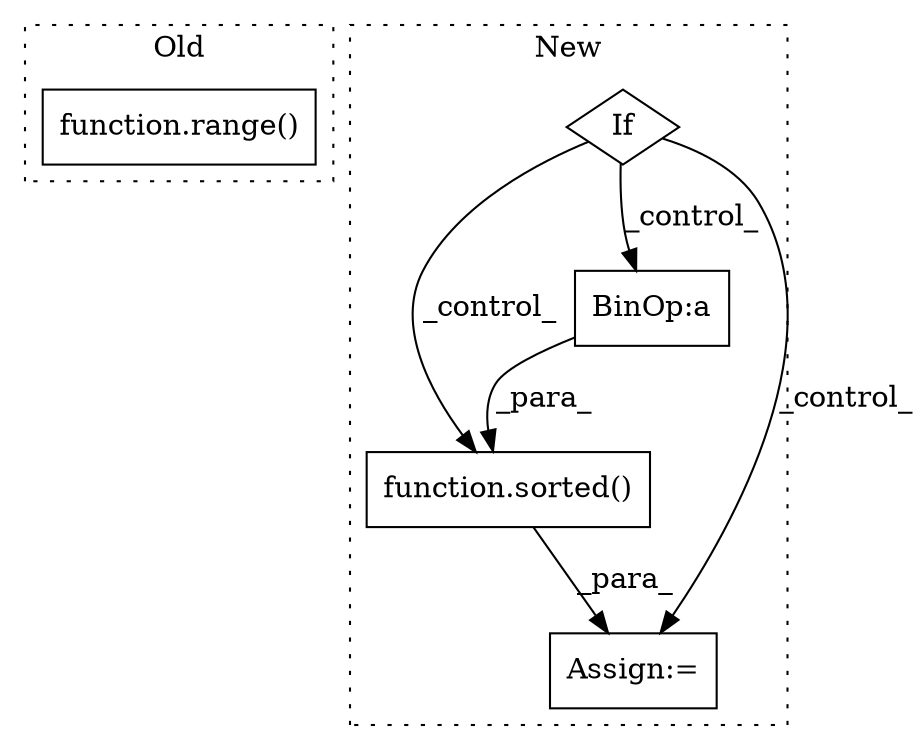 digraph G {
subgraph cluster0 {
1 [label="function.range()" a="75" s="6853,6875" l="6,1" shape="box"];
label = "Old";
style="dotted";
}
subgraph cluster1 {
2 [label="function.sorted()" a="75" s="14839,14905" l="16,20" shape="box"];
3 [label="If" a="96" s="14188" l="3" shape="diamond"];
4 [label="BinOp:a" a="82" s="14868" l="3" shape="box"];
5 [label="Assign:=" a="68" s="14937" l="3" shape="box"];
label = "New";
style="dotted";
}
2 -> 5 [label="_para_"];
3 -> 4 [label="_control_"];
3 -> 2 [label="_control_"];
3 -> 5 [label="_control_"];
4 -> 2 [label="_para_"];
}
